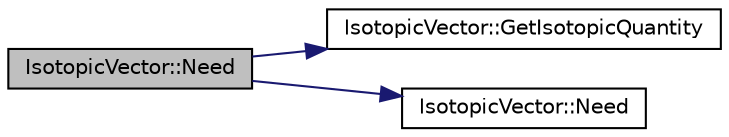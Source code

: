 digraph G
{
  edge [fontname="Helvetica",fontsize="10",labelfontname="Helvetica",labelfontsize="10"];
  node [fontname="Helvetica",fontsize="10",shape=record];
  rankdir="LR";
  Node1 [label="IsotopicVector::Need",height=0.2,width=0.4,color="black", fillcolor="grey75", style="filled" fontcolor="black"];
  Node1 -> Node2 [color="midnightblue",fontsize="10",style="solid",fontname="Helvetica"];
  Node2 [label="IsotopicVector::GetIsotopicQuantity",height=0.2,width=0.4,color="black", fillcolor="white", style="filled",URL="$class_isotopic_vector.html#a0b65f2635da76635c97ddc39faad22bb",tooltip="Return the IVQuantity map."];
  Node1 -> Node3 [color="midnightblue",fontsize="10",style="solid",fontname="Helvetica"];
  Node3 [label="IsotopicVector::Need",height=0.2,width=0.4,color="black", fillcolor="white", style="filled",URL="$class_isotopic_vector.html#a5d14a610f543865262051b3a7ca4ab15",tooltip="Fill the fIsotopicQuantityNeeded."];
}

